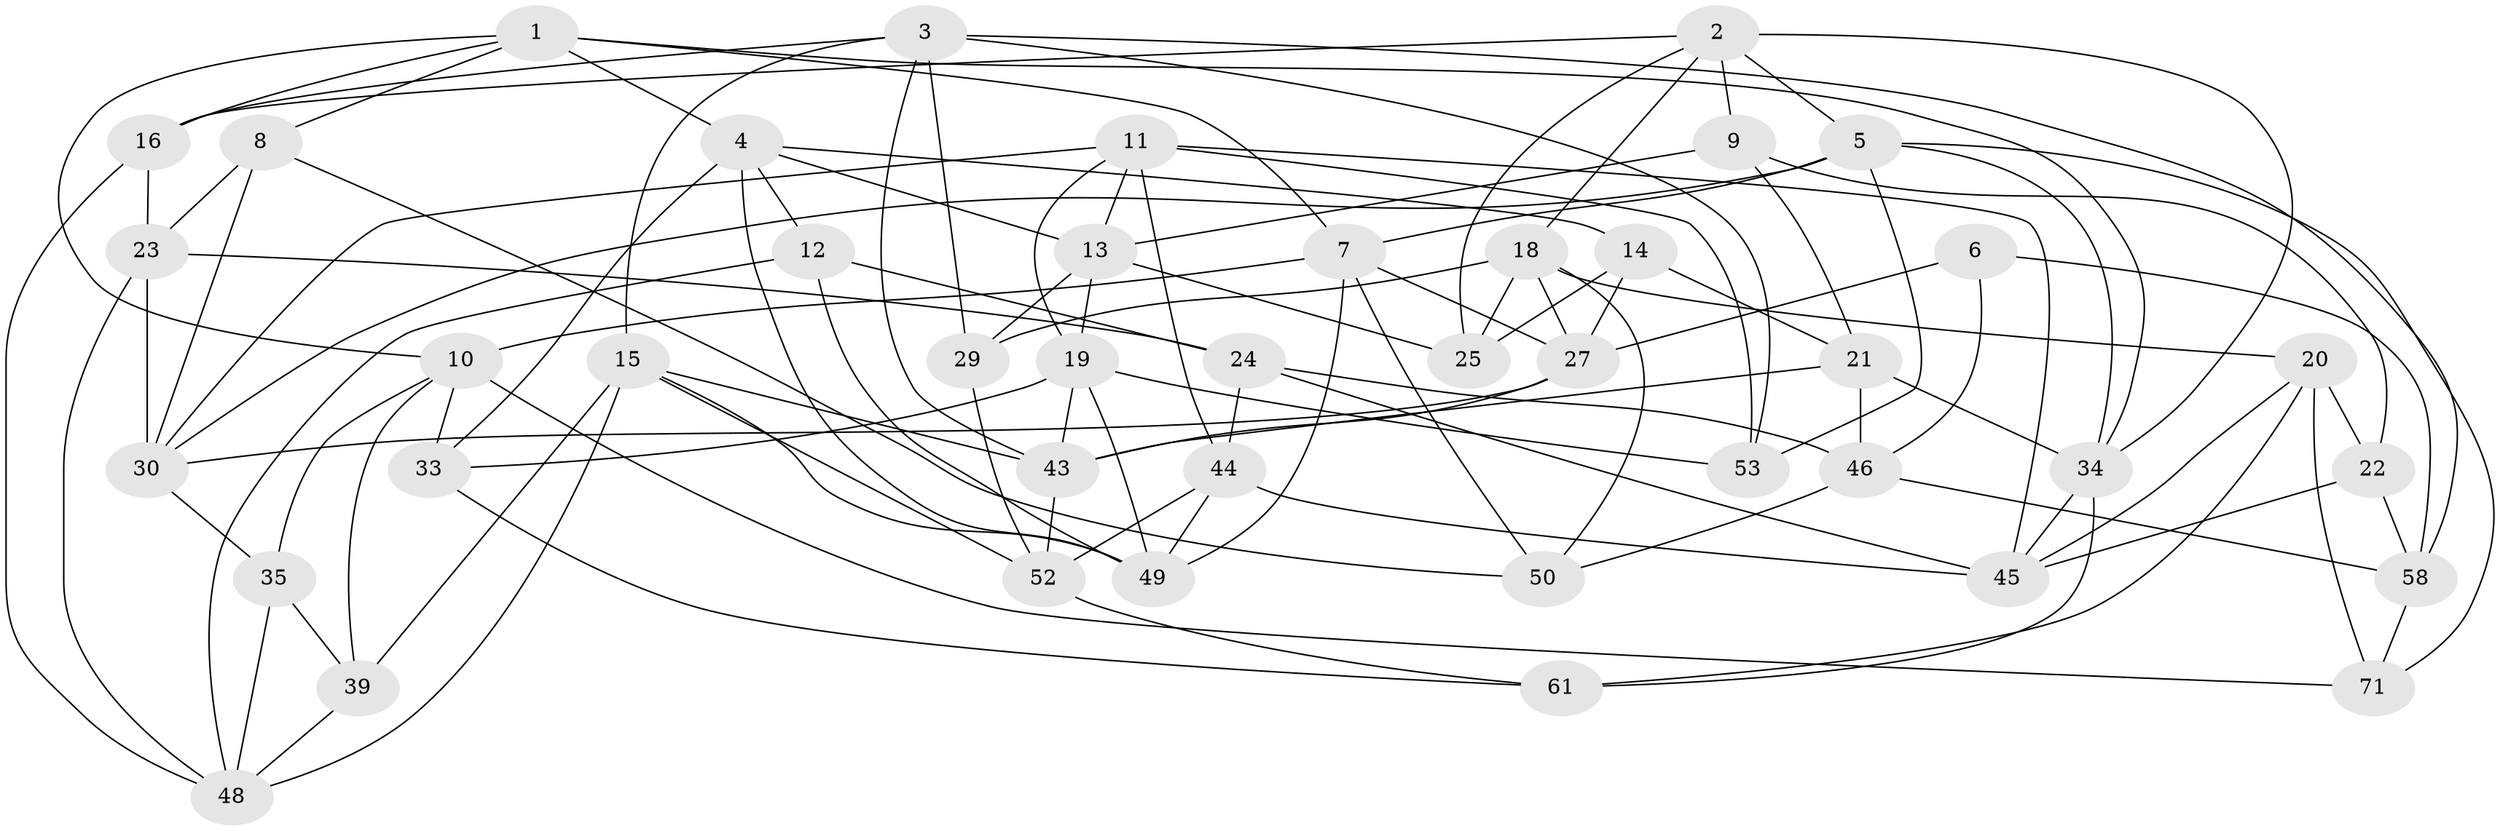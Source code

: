 // original degree distribution, {4: 1.0}
// Generated by graph-tools (version 1.1) at 2025/11/02/27/25 16:11:44]
// undirected, 43 vertices, 109 edges
graph export_dot {
graph [start="1"]
  node [color=gray90,style=filled];
  1 [super="+37"];
  2 [super="+40"];
  3 [super="+28"];
  4 [super="+32"];
  5 [super="+17"];
  6;
  7 [super="+41"];
  8;
  9;
  10 [super="+57"];
  11 [super="+47"];
  12;
  13 [super="+36"];
  14;
  15 [super="+56"];
  16 [super="+59"];
  18 [super="+42"];
  19 [super="+70"];
  20 [super="+72"];
  21 [super="+26"];
  22;
  23 [super="+31"];
  24 [super="+38"];
  25;
  27 [super="+66"];
  29;
  30 [super="+54"];
  33;
  34 [super="+69"];
  35;
  39;
  43 [super="+55"];
  44 [super="+68"];
  45 [super="+65"];
  46 [super="+51"];
  48 [super="+63"];
  49 [super="+67"];
  50;
  52 [super="+60"];
  53;
  58 [super="+62"];
  61 [super="+64"];
  71;
  1 -- 16;
  1 -- 10;
  1 -- 8;
  1 -- 34;
  1 -- 7;
  1 -- 4;
  2 -- 16;
  2 -- 9;
  2 -- 5;
  2 -- 25;
  2 -- 18;
  2 -- 34;
  3 -- 53;
  3 -- 16;
  3 -- 43;
  3 -- 58;
  3 -- 29;
  3 -- 15;
  4 -- 12;
  4 -- 33;
  4 -- 13;
  4 -- 14;
  4 -- 49;
  5 -- 30;
  5 -- 34;
  5 -- 53;
  5 -- 71;
  5 -- 7;
  6 -- 27;
  6 -- 58 [weight=2];
  6 -- 46;
  7 -- 49;
  7 -- 10;
  7 -- 50;
  7 -- 27;
  8 -- 50;
  8 -- 30;
  8 -- 23;
  9 -- 22;
  9 -- 13;
  9 -- 21;
  10 -- 35;
  10 -- 71;
  10 -- 33;
  10 -- 39;
  11 -- 44;
  11 -- 53;
  11 -- 30;
  11 -- 19;
  11 -- 13;
  11 -- 45;
  12 -- 24;
  12 -- 49;
  12 -- 48;
  13 -- 29;
  13 -- 25;
  13 -- 19;
  14 -- 27;
  14 -- 21;
  14 -- 25;
  15 -- 39;
  15 -- 48;
  15 -- 43;
  15 -- 49;
  15 -- 52;
  16 -- 23 [weight=2];
  16 -- 48;
  18 -- 27;
  18 -- 25;
  18 -- 50;
  18 -- 29;
  18 -- 20;
  19 -- 33;
  19 -- 43;
  19 -- 53;
  19 -- 49;
  20 -- 71;
  20 -- 22;
  20 -- 61 [weight=2];
  20 -- 45;
  21 -- 43;
  21 -- 46 [weight=2];
  21 -- 34;
  22 -- 58;
  22 -- 45;
  23 -- 48;
  23 -- 30;
  23 -- 24;
  24 -- 44 [weight=2];
  24 -- 45;
  24 -- 46;
  27 -- 43;
  27 -- 30;
  29 -- 52;
  30 -- 35;
  33 -- 61;
  34 -- 61;
  34 -- 45;
  35 -- 39;
  35 -- 48;
  39 -- 48;
  43 -- 52;
  44 -- 49;
  44 -- 45;
  44 -- 52;
  46 -- 50;
  46 -- 58;
  52 -- 61 [weight=2];
  58 -- 71;
}
